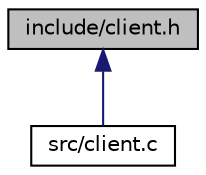 digraph "include/client.h"
{
 // LATEX_PDF_SIZE
  edge [fontname="Helvetica",fontsize="10",labelfontname="Helvetica",labelfontsize="10"];
  node [fontname="Helvetica",fontsize="10",shape=record];
  Node1 [label="include/client.h",height=0.2,width=0.4,color="black", fillcolor="grey75", style="filled", fontcolor="black",tooltip="Client header file."];
  Node1 -> Node2 [dir="back",color="midnightblue",fontsize="10",style="solid",fontname="Helvetica"];
  Node2 [label="src/client.c",height=0.2,width=0.4,color="black", fillcolor="white", style="filled",URL="$client_8c.html",tooltip="Client Implementation of gagchat."];
}
